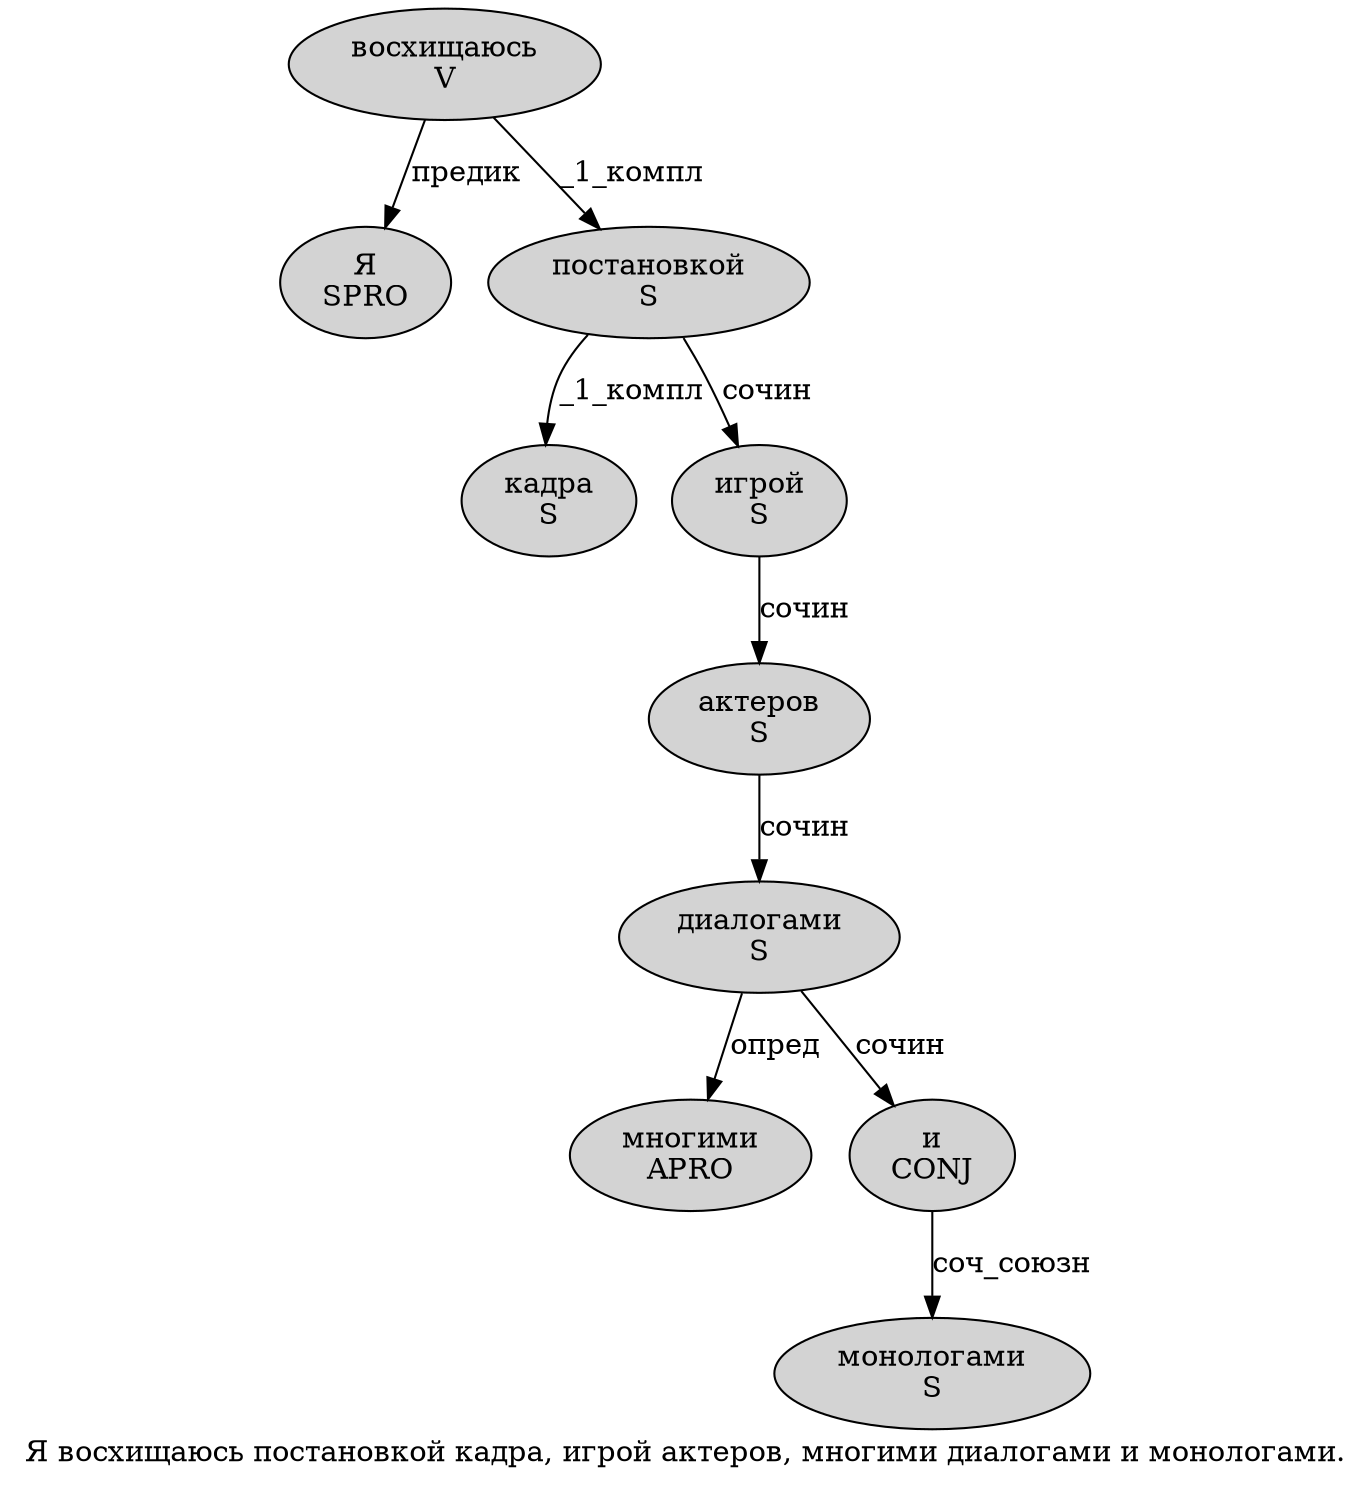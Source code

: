 digraph SENTENCE_2187 {
	graph [label="Я восхищаюсь постановкой кадра, игрой актеров, многими диалогами и монологами."]
	node [style=filled]
		0 [label="Я
SPRO" color="" fillcolor=lightgray penwidth=1 shape=ellipse]
		1 [label="восхищаюсь
V" color="" fillcolor=lightgray penwidth=1 shape=ellipse]
		2 [label="постановкой
S" color="" fillcolor=lightgray penwidth=1 shape=ellipse]
		3 [label="кадра
S" color="" fillcolor=lightgray penwidth=1 shape=ellipse]
		5 [label="игрой
S" color="" fillcolor=lightgray penwidth=1 shape=ellipse]
		6 [label="актеров
S" color="" fillcolor=lightgray penwidth=1 shape=ellipse]
		8 [label="многими
APRO" color="" fillcolor=lightgray penwidth=1 shape=ellipse]
		9 [label="диалогами
S" color="" fillcolor=lightgray penwidth=1 shape=ellipse]
		10 [label="и
CONJ" color="" fillcolor=lightgray penwidth=1 shape=ellipse]
		11 [label="монологами
S" color="" fillcolor=lightgray penwidth=1 shape=ellipse]
			2 -> 3 [label="_1_компл"]
			2 -> 5 [label="сочин"]
			10 -> 11 [label="соч_союзн"]
			5 -> 6 [label="сочин"]
			6 -> 9 [label="сочин"]
			9 -> 8 [label="опред"]
			9 -> 10 [label="сочин"]
			1 -> 0 [label="предик"]
			1 -> 2 [label="_1_компл"]
}